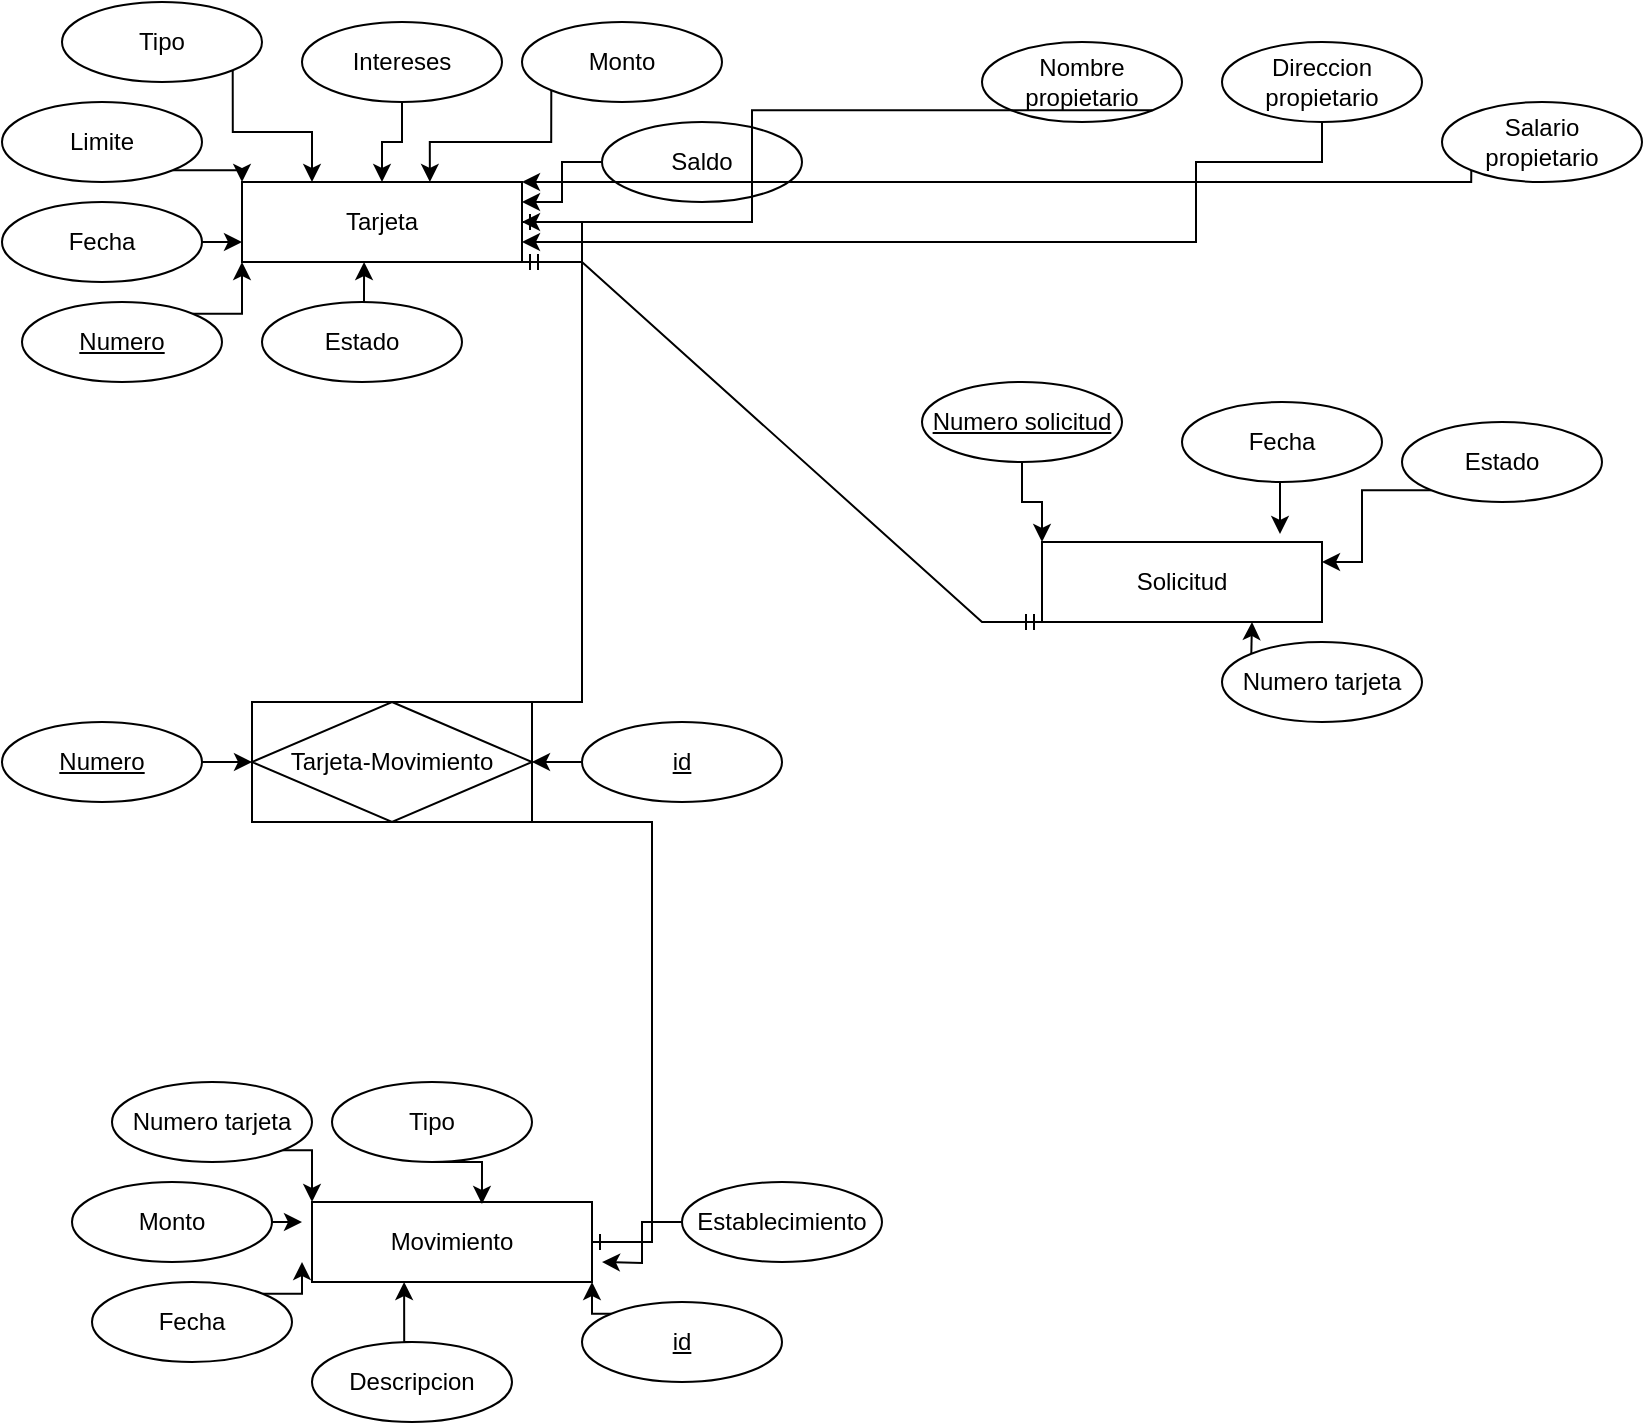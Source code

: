<mxfile version="24.6.4" type="device">
  <diagram name="Page-1" id="MxZ0l3O3r8EjEsJYbbJX">
    <mxGraphModel dx="1034" dy="782" grid="1" gridSize="10" guides="1" tooltips="1" connect="1" arrows="1" fold="1" page="1" pageScale="1" pageWidth="850" pageHeight="1100" math="0" shadow="0">
      <root>
        <mxCell id="0" />
        <mxCell id="1" parent="0" />
        <mxCell id="e3TEPgjFpsY1DIa8oNVu-4" value="Tarjeta" style="whiteSpace=wrap;html=1;align=center;" parent="1" vertex="1">
          <mxGeometry x="130" y="100" width="140" height="40" as="geometry" />
        </mxCell>
        <mxCell id="e3TEPgjFpsY1DIa8oNVu-5" value="Solicitud" style="whiteSpace=wrap;html=1;align=center;" parent="1" vertex="1">
          <mxGeometry x="530" y="280" width="140" height="40" as="geometry" />
        </mxCell>
        <mxCell id="e3TEPgjFpsY1DIa8oNVu-6" value="Movimiento" style="whiteSpace=wrap;html=1;align=center;" parent="1" vertex="1">
          <mxGeometry x="165" y="610" width="140" height="40" as="geometry" />
        </mxCell>
        <mxCell id="G80E4PKsQIGe5ShlnCJw-25" style="edgeStyle=orthogonalEdgeStyle;rounded=0;orthogonalLoop=1;jettySize=auto;html=1;exitX=1;exitY=0;exitDx=0;exitDy=0;entryX=0;entryY=1;entryDx=0;entryDy=0;" parent="1" source="e3TEPgjFpsY1DIa8oNVu-8" target="e3TEPgjFpsY1DIa8oNVu-4" edge="1">
          <mxGeometry relative="1" as="geometry" />
        </mxCell>
        <mxCell id="e3TEPgjFpsY1DIa8oNVu-8" value="Numero" style="ellipse;whiteSpace=wrap;html=1;align=center;fontStyle=4;" parent="1" vertex="1">
          <mxGeometry x="20" y="160" width="100" height="40" as="geometry" />
        </mxCell>
        <mxCell id="e3TEPgjFpsY1DIa8oNVu-9" value="Direccion&lt;div&gt;propietario&lt;br&gt;&lt;/div&gt;" style="ellipse;whiteSpace=wrap;html=1;align=center;" parent="1" vertex="1">
          <mxGeometry x="620" y="30" width="100" height="40" as="geometry" />
        </mxCell>
        <mxCell id="e3TEPgjFpsY1DIa8oNVu-10" value="Nombre propietario" style="ellipse;whiteSpace=wrap;html=1;align=center;" parent="1" vertex="1">
          <mxGeometry x="500" y="30" width="100" height="40" as="geometry" />
        </mxCell>
        <mxCell id="e3TEPgjFpsY1DIa8oNVu-11" value="Estado" style="ellipse;whiteSpace=wrap;html=1;align=center;" parent="1" vertex="1">
          <mxGeometry x="140" y="160" width="100" height="40" as="geometry" />
        </mxCell>
        <mxCell id="G80E4PKsQIGe5ShlnCJw-18" style="edgeStyle=orthogonalEdgeStyle;rounded=0;orthogonalLoop=1;jettySize=auto;html=1;exitX=1;exitY=1;exitDx=0;exitDy=0;entryX=0.25;entryY=0;entryDx=0;entryDy=0;" parent="1" source="e3TEPgjFpsY1DIa8oNVu-13" target="e3TEPgjFpsY1DIa8oNVu-4" edge="1">
          <mxGeometry relative="1" as="geometry" />
        </mxCell>
        <mxCell id="e3TEPgjFpsY1DIa8oNVu-13" value="Tipo" style="ellipse;whiteSpace=wrap;html=1;align=center;" parent="1" vertex="1">
          <mxGeometry x="40" y="10" width="100" height="40" as="geometry" />
        </mxCell>
        <mxCell id="G80E4PKsQIGe5ShlnCJw-22" style="edgeStyle=orthogonalEdgeStyle;rounded=0;orthogonalLoop=1;jettySize=auto;html=1;exitX=0;exitY=0.5;exitDx=0;exitDy=0;entryX=1;entryY=0.25;entryDx=0;entryDy=0;" parent="1" source="e3TEPgjFpsY1DIa8oNVu-14" target="e3TEPgjFpsY1DIa8oNVu-4" edge="1">
          <mxGeometry relative="1" as="geometry" />
        </mxCell>
        <mxCell id="e3TEPgjFpsY1DIa8oNVu-14" value="Saldo" style="ellipse;whiteSpace=wrap;html=1;align=center;" parent="1" vertex="1">
          <mxGeometry x="310" y="70" width="100" height="40" as="geometry" />
        </mxCell>
        <mxCell id="G80E4PKsQIGe5ShlnCJw-19" style="edgeStyle=orthogonalEdgeStyle;rounded=0;orthogonalLoop=1;jettySize=auto;html=1;exitX=0.5;exitY=1;exitDx=0;exitDy=0;entryX=0.5;entryY=0;entryDx=0;entryDy=0;" parent="1" source="e3TEPgjFpsY1DIa8oNVu-15" target="e3TEPgjFpsY1DIa8oNVu-4" edge="1">
          <mxGeometry relative="1" as="geometry" />
        </mxCell>
        <mxCell id="e3TEPgjFpsY1DIa8oNVu-15" value="Intereses" style="ellipse;whiteSpace=wrap;html=1;align=center;" parent="1" vertex="1">
          <mxGeometry x="160" y="20" width="100" height="40" as="geometry" />
        </mxCell>
        <mxCell id="G80E4PKsQIGe5ShlnCJw-20" style="edgeStyle=orthogonalEdgeStyle;rounded=0;orthogonalLoop=1;jettySize=auto;html=1;exitX=0;exitY=1;exitDx=0;exitDy=0;entryX=0.671;entryY=0;entryDx=0;entryDy=0;entryPerimeter=0;" parent="1" source="e3TEPgjFpsY1DIa8oNVu-16" target="e3TEPgjFpsY1DIa8oNVu-4" edge="1">
          <mxGeometry relative="1" as="geometry" />
        </mxCell>
        <mxCell id="e3TEPgjFpsY1DIa8oNVu-16" value="Monto" style="ellipse;whiteSpace=wrap;html=1;align=center;" parent="1" vertex="1">
          <mxGeometry x="270" y="20" width="100" height="40" as="geometry" />
        </mxCell>
        <mxCell id="G80E4PKsQIGe5ShlnCJw-16" style="edgeStyle=orthogonalEdgeStyle;rounded=0;orthogonalLoop=1;jettySize=auto;html=1;exitX=1;exitY=0.5;exitDx=0;exitDy=0;entryX=0;entryY=0.75;entryDx=0;entryDy=0;" parent="1" source="e3TEPgjFpsY1DIa8oNVu-17" target="e3TEPgjFpsY1DIa8oNVu-4" edge="1">
          <mxGeometry relative="1" as="geometry" />
        </mxCell>
        <mxCell id="e3TEPgjFpsY1DIa8oNVu-17" value="Fecha" style="ellipse;whiteSpace=wrap;html=1;align=center;" parent="1" vertex="1">
          <mxGeometry x="10" y="110" width="100" height="40" as="geometry" />
        </mxCell>
        <mxCell id="G80E4PKsQIGe5ShlnCJw-17" style="edgeStyle=orthogonalEdgeStyle;rounded=0;orthogonalLoop=1;jettySize=auto;html=1;exitX=1;exitY=1;exitDx=0;exitDy=0;entryX=0;entryY=0;entryDx=0;entryDy=0;" parent="1" source="e3TEPgjFpsY1DIa8oNVu-21" target="e3TEPgjFpsY1DIa8oNVu-4" edge="1">
          <mxGeometry relative="1" as="geometry" />
        </mxCell>
        <mxCell id="e3TEPgjFpsY1DIa8oNVu-21" value="Limite" style="ellipse;whiteSpace=wrap;html=1;align=center;" parent="1" vertex="1">
          <mxGeometry x="10" y="60" width="100" height="40" as="geometry" />
        </mxCell>
        <mxCell id="G80E4PKsQIGe5ShlnCJw-27" style="edgeStyle=orthogonalEdgeStyle;rounded=0;orthogonalLoop=1;jettySize=auto;html=1;exitX=0.5;exitY=1;exitDx=0;exitDy=0;entryX=0;entryY=0;entryDx=0;entryDy=0;" parent="1" source="e3TEPgjFpsY1DIa8oNVu-23" target="e3TEPgjFpsY1DIa8oNVu-5" edge="1">
          <mxGeometry relative="1" as="geometry" />
        </mxCell>
        <mxCell id="e3TEPgjFpsY1DIa8oNVu-23" value="&lt;u&gt;Numero solicitud&lt;/u&gt;" style="ellipse;whiteSpace=wrap;html=1;align=center;" parent="1" vertex="1">
          <mxGeometry x="470" y="200" width="100" height="40" as="geometry" />
        </mxCell>
        <mxCell id="e3TEPgjFpsY1DIa8oNVu-24" value="Fecha" style="ellipse;whiteSpace=wrap;html=1;align=center;" parent="1" vertex="1">
          <mxGeometry x="600" y="210" width="100" height="40" as="geometry" />
        </mxCell>
        <mxCell id="G80E4PKsQIGe5ShlnCJw-31" style="edgeStyle=orthogonalEdgeStyle;rounded=0;orthogonalLoop=1;jettySize=auto;html=1;exitX=0;exitY=1;exitDx=0;exitDy=0;entryX=1;entryY=0;entryDx=0;entryDy=0;" parent="1" source="G80E4PKsQIGe5ShlnCJw-2" target="e3TEPgjFpsY1DIa8oNVu-4" edge="1">
          <mxGeometry relative="1" as="geometry">
            <Array as="points">
              <mxPoint x="745" y="100" />
            </Array>
            <mxPoint x="670" y="160" as="targetPoint" />
          </mxGeometry>
        </mxCell>
        <mxCell id="G80E4PKsQIGe5ShlnCJw-2" value="Salario&lt;div&gt;propietario&lt;br&gt;&lt;/div&gt;" style="ellipse;whiteSpace=wrap;html=1;align=center;" parent="1" vertex="1">
          <mxGeometry x="730" y="60" width="100" height="40" as="geometry" />
        </mxCell>
        <mxCell id="G80E4PKsQIGe5ShlnCJw-29" style="edgeStyle=orthogonalEdgeStyle;rounded=0;orthogonalLoop=1;jettySize=auto;html=1;exitX=0;exitY=1;exitDx=0;exitDy=0;entryX=1;entryY=0.25;entryDx=0;entryDy=0;" parent="1" source="G80E4PKsQIGe5ShlnCJw-6" target="e3TEPgjFpsY1DIa8oNVu-5" edge="1">
          <mxGeometry relative="1" as="geometry" />
        </mxCell>
        <mxCell id="G80E4PKsQIGe5ShlnCJw-6" value="Estado" style="ellipse;whiteSpace=wrap;html=1;align=center;" parent="1" vertex="1">
          <mxGeometry x="710" y="220" width="100" height="40" as="geometry" />
        </mxCell>
        <mxCell id="G80E4PKsQIGe5ShlnCJw-7" value="Tipo" style="ellipse;whiteSpace=wrap;html=1;align=center;" parent="1" vertex="1">
          <mxGeometry x="175" y="550" width="100" height="40" as="geometry" />
        </mxCell>
        <mxCell id="G80E4PKsQIGe5ShlnCJw-10" value="" style="edgeStyle=entityRelationEdgeStyle;fontSize=12;html=1;endArrow=ERmandOne;startArrow=ERmandOne;rounded=0;entryX=1;entryY=1;entryDx=0;entryDy=0;exitX=0;exitY=1;exitDx=0;exitDy=0;" parent="1" source="e3TEPgjFpsY1DIa8oNVu-5" target="e3TEPgjFpsY1DIa8oNVu-4" edge="1">
          <mxGeometry width="100" height="100" relative="1" as="geometry">
            <mxPoint x="360" y="350" as="sourcePoint" />
            <mxPoint x="270" y="170" as="targetPoint" />
          </mxGeometry>
        </mxCell>
        <mxCell id="G80E4PKsQIGe5ShlnCJw-13" style="edgeStyle=orthogonalEdgeStyle;rounded=0;orthogonalLoop=1;jettySize=auto;html=1;exitX=0.5;exitY=0;exitDx=0;exitDy=0;entryX=0.436;entryY=1;entryDx=0;entryDy=0;entryPerimeter=0;" parent="1" source="e3TEPgjFpsY1DIa8oNVu-11" target="e3TEPgjFpsY1DIa8oNVu-4" edge="1">
          <mxGeometry relative="1" as="geometry" />
        </mxCell>
        <mxCell id="G80E4PKsQIGe5ShlnCJw-26" style="edgeStyle=orthogonalEdgeStyle;rounded=0;orthogonalLoop=1;jettySize=auto;html=1;exitX=0.5;exitY=1;exitDx=0;exitDy=0;entryX=0.607;entryY=0.025;entryDx=0;entryDy=0;entryPerimeter=0;" parent="1" source="G80E4PKsQIGe5ShlnCJw-7" target="e3TEPgjFpsY1DIa8oNVu-6" edge="1">
          <mxGeometry relative="1" as="geometry" />
        </mxCell>
        <mxCell id="G80E4PKsQIGe5ShlnCJw-28" style="edgeStyle=orthogonalEdgeStyle;rounded=0;orthogonalLoop=1;jettySize=auto;html=1;exitX=0.5;exitY=1;exitDx=0;exitDy=0;entryX=0.85;entryY=-0.1;entryDx=0;entryDy=0;entryPerimeter=0;" parent="1" source="e3TEPgjFpsY1DIa8oNVu-24" target="e3TEPgjFpsY1DIa8oNVu-5" edge="1">
          <mxGeometry relative="1" as="geometry" />
        </mxCell>
        <mxCell id="G80E4PKsQIGe5ShlnCJw-30" style="edgeStyle=orthogonalEdgeStyle;rounded=0;orthogonalLoop=1;jettySize=auto;html=1;exitX=0.5;exitY=1;exitDx=0;exitDy=0;entryX=1;entryY=0.75;entryDx=0;entryDy=0;" parent="1" source="e3TEPgjFpsY1DIa8oNVu-9" target="e3TEPgjFpsY1DIa8oNVu-4" edge="1">
          <mxGeometry relative="1" as="geometry">
            <mxPoint x="606.94" y="110" as="targetPoint" />
            <Array as="points">
              <mxPoint x="670" y="90" />
              <mxPoint x="607" y="90" />
              <mxPoint x="607" y="130" />
            </Array>
          </mxGeometry>
        </mxCell>
        <mxCell id="G80E4PKsQIGe5ShlnCJw-33" style="edgeStyle=orthogonalEdgeStyle;rounded=0;orthogonalLoop=1;jettySize=auto;html=1;exitX=1;exitY=1;exitDx=0;exitDy=0;entryX=1;entryY=0.5;entryDx=0;entryDy=0;" parent="1" source="e3TEPgjFpsY1DIa8oNVu-10" target="e3TEPgjFpsY1DIa8oNVu-4" edge="1">
          <mxGeometry relative="1" as="geometry">
            <mxPoint x="535.96" y="108" as="targetPoint" />
          </mxGeometry>
        </mxCell>
        <mxCell id="G91LoEo4jBufRWUvyXyW-13" style="edgeStyle=orthogonalEdgeStyle;rounded=0;orthogonalLoop=1;jettySize=auto;html=1;exitX=1;exitY=0;exitDx=0;exitDy=0;" edge="1" parent="1" source="G80E4PKsQIGe5ShlnCJw-34">
          <mxGeometry relative="1" as="geometry">
            <mxPoint x="160" y="640" as="targetPoint" />
          </mxGeometry>
        </mxCell>
        <mxCell id="G80E4PKsQIGe5ShlnCJw-34" value="Fecha" style="ellipse;whiteSpace=wrap;html=1;align=center;" parent="1" vertex="1">
          <mxGeometry x="55" y="650" width="100" height="40" as="geometry" />
        </mxCell>
        <mxCell id="G91LoEo4jBufRWUvyXyW-11" style="edgeStyle=orthogonalEdgeStyle;rounded=0;orthogonalLoop=1;jettySize=auto;html=1;exitX=1;exitY=1;exitDx=0;exitDy=0;entryX=0;entryY=0;entryDx=0;entryDy=0;" edge="1" parent="1" source="G80E4PKsQIGe5ShlnCJw-35" target="e3TEPgjFpsY1DIa8oNVu-6">
          <mxGeometry relative="1" as="geometry" />
        </mxCell>
        <mxCell id="G80E4PKsQIGe5ShlnCJw-35" value="Numero tarjeta" style="ellipse;whiteSpace=wrap;html=1;align=center;" parent="1" vertex="1">
          <mxGeometry x="65" y="550" width="100" height="40" as="geometry" />
        </mxCell>
        <mxCell id="G91LoEo4jBufRWUvyXyW-12" style="edgeStyle=orthogonalEdgeStyle;rounded=0;orthogonalLoop=1;jettySize=auto;html=1;exitX=1;exitY=0.5;exitDx=0;exitDy=0;" edge="1" parent="1" source="G80E4PKsQIGe5ShlnCJw-36">
          <mxGeometry relative="1" as="geometry">
            <mxPoint x="160" y="620" as="targetPoint" />
          </mxGeometry>
        </mxCell>
        <mxCell id="G80E4PKsQIGe5ShlnCJw-36" value="Monto" style="ellipse;whiteSpace=wrap;html=1;align=center;" parent="1" vertex="1">
          <mxGeometry x="45" y="600" width="100" height="40" as="geometry" />
        </mxCell>
        <mxCell id="G80E4PKsQIGe5ShlnCJw-38" value="Descripcion" style="ellipse;whiteSpace=wrap;html=1;align=center;" parent="1" vertex="1">
          <mxGeometry x="165" y="680" width="100" height="40" as="geometry" />
        </mxCell>
        <mxCell id="G91LoEo4jBufRWUvyXyW-17" style="edgeStyle=orthogonalEdgeStyle;rounded=0;orthogonalLoop=1;jettySize=auto;html=1;exitX=0;exitY=0;exitDx=0;exitDy=0;entryX=0.75;entryY=1;entryDx=0;entryDy=0;" edge="1" parent="1" source="G80E4PKsQIGe5ShlnCJw-41" target="e3TEPgjFpsY1DIa8oNVu-5">
          <mxGeometry relative="1" as="geometry" />
        </mxCell>
        <mxCell id="G80E4PKsQIGe5ShlnCJw-41" value="Numero tarjeta" style="ellipse;whiteSpace=wrap;html=1;align=center;" parent="1" vertex="1">
          <mxGeometry x="620" y="330" width="100" height="40" as="geometry" />
        </mxCell>
        <mxCell id="G91LoEo4jBufRWUvyXyW-16" style="edgeStyle=orthogonalEdgeStyle;rounded=0;orthogonalLoop=1;jettySize=auto;html=1;exitX=0;exitY=0.5;exitDx=0;exitDy=0;" edge="1" parent="1" source="G80E4PKsQIGe5ShlnCJw-44">
          <mxGeometry relative="1" as="geometry">
            <mxPoint x="310" y="640" as="targetPoint" />
          </mxGeometry>
        </mxCell>
        <mxCell id="G80E4PKsQIGe5ShlnCJw-44" value="Establecimiento" style="ellipse;whiteSpace=wrap;html=1;align=center;" parent="1" vertex="1">
          <mxGeometry x="350" y="600" width="100" height="40" as="geometry" />
        </mxCell>
        <mxCell id="G91LoEo4jBufRWUvyXyW-2" value="Tarjeta-Movimiento" style="shape=associativeEntity;whiteSpace=wrap;html=1;align=center;" vertex="1" parent="1">
          <mxGeometry x="135" y="360" width="140" height="60" as="geometry" />
        </mxCell>
        <mxCell id="G91LoEo4jBufRWUvyXyW-15" style="edgeStyle=orthogonalEdgeStyle;rounded=0;orthogonalLoop=1;jettySize=auto;html=1;exitX=0;exitY=0;exitDx=0;exitDy=0;entryX=1;entryY=1;entryDx=0;entryDy=0;" edge="1" parent="1" source="G91LoEo4jBufRWUvyXyW-3" target="e3TEPgjFpsY1DIa8oNVu-6">
          <mxGeometry relative="1" as="geometry" />
        </mxCell>
        <mxCell id="G91LoEo4jBufRWUvyXyW-3" value="&lt;u&gt;id&lt;/u&gt;" style="ellipse;whiteSpace=wrap;html=1;align=center;" vertex="1" parent="1">
          <mxGeometry x="300" y="660" width="100" height="40" as="geometry" />
        </mxCell>
        <mxCell id="G91LoEo4jBufRWUvyXyW-9" style="edgeStyle=orthogonalEdgeStyle;rounded=0;orthogonalLoop=1;jettySize=auto;html=1;exitX=0;exitY=0.5;exitDx=0;exitDy=0;entryX=1;entryY=0.5;entryDx=0;entryDy=0;" edge="1" parent="1" source="G91LoEo4jBufRWUvyXyW-4" target="G91LoEo4jBufRWUvyXyW-2">
          <mxGeometry relative="1" as="geometry" />
        </mxCell>
        <mxCell id="G91LoEo4jBufRWUvyXyW-4" value="&lt;u&gt;id&lt;/u&gt;" style="ellipse;whiteSpace=wrap;html=1;align=center;" vertex="1" parent="1">
          <mxGeometry x="300" y="370" width="100" height="40" as="geometry" />
        </mxCell>
        <mxCell id="G91LoEo4jBufRWUvyXyW-8" style="edgeStyle=orthogonalEdgeStyle;rounded=0;orthogonalLoop=1;jettySize=auto;html=1;exitX=1;exitY=0.5;exitDx=0;exitDy=0;entryX=0;entryY=0.5;entryDx=0;entryDy=0;" edge="1" parent="1" source="G91LoEo4jBufRWUvyXyW-5" target="G91LoEo4jBufRWUvyXyW-2">
          <mxGeometry relative="1" as="geometry" />
        </mxCell>
        <mxCell id="G91LoEo4jBufRWUvyXyW-5" value="Numero" style="ellipse;whiteSpace=wrap;html=1;align=center;fontStyle=4;" vertex="1" parent="1">
          <mxGeometry x="10" y="370" width="100" height="40" as="geometry" />
        </mxCell>
        <mxCell id="G91LoEo4jBufRWUvyXyW-6" value="" style="edgeStyle=entityRelationEdgeStyle;fontSize=12;html=1;endArrow=ERone;endFill=1;rounded=0;exitX=0.75;exitY=1;exitDx=0;exitDy=0;" edge="1" parent="1" source="G91LoEo4jBufRWUvyXyW-2" target="e3TEPgjFpsY1DIa8oNVu-6">
          <mxGeometry width="100" height="100" relative="1" as="geometry">
            <mxPoint x="370" y="450" as="sourcePoint" />
            <mxPoint x="420" y="510" as="targetPoint" />
          </mxGeometry>
        </mxCell>
        <mxCell id="G91LoEo4jBufRWUvyXyW-7" value="" style="edgeStyle=entityRelationEdgeStyle;fontSize=12;html=1;endArrow=ERone;endFill=1;rounded=0;exitX=0.55;exitY=0;exitDx=0;exitDy=0;exitPerimeter=0;" edge="1" parent="1" source="G91LoEo4jBufRWUvyXyW-2" target="e3TEPgjFpsY1DIa8oNVu-4">
          <mxGeometry width="100" height="100" relative="1" as="geometry">
            <mxPoint x="252" y="362" as="sourcePoint" />
            <mxPoint x="300" y="220" as="targetPoint" />
            <Array as="points">
              <mxPoint x="260" y="260" />
              <mxPoint x="280" y="210" />
            </Array>
          </mxGeometry>
        </mxCell>
        <mxCell id="G91LoEo4jBufRWUvyXyW-14" style="edgeStyle=orthogonalEdgeStyle;rounded=0;orthogonalLoop=1;jettySize=auto;html=1;exitX=0.5;exitY=0;exitDx=0;exitDy=0;entryX=0.329;entryY=1;entryDx=0;entryDy=0;entryPerimeter=0;" edge="1" parent="1" source="G80E4PKsQIGe5ShlnCJw-38" target="e3TEPgjFpsY1DIa8oNVu-6">
          <mxGeometry relative="1" as="geometry" />
        </mxCell>
      </root>
    </mxGraphModel>
  </diagram>
</mxfile>
